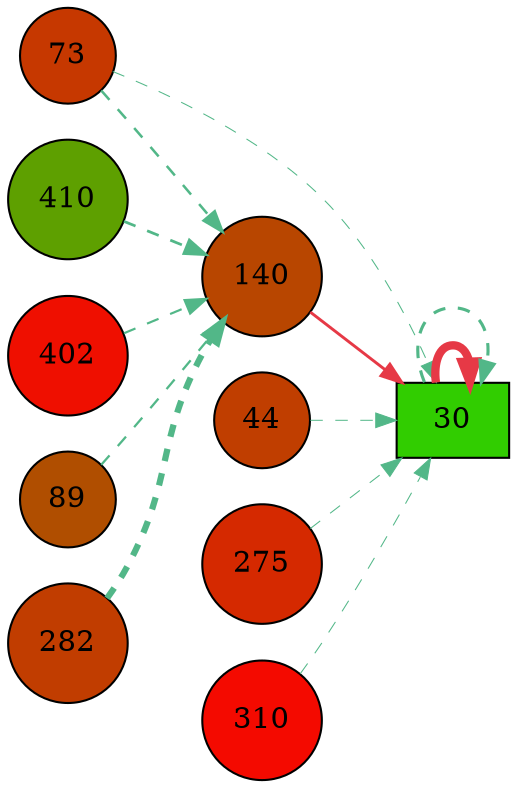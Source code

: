 digraph G{
rankdir=LR;
73 [style=filled, shape=circle, fillcolor="#c63800", label="73"];
140 [style=filled, shape=circle, fillcolor="#b84600", label="140"];
44 [style=filled, shape=circle, fillcolor="#c03e00", label="44"];
410 [style=filled, shape=circle, fillcolor="#5ea000", label="410"];
402 [style=filled, shape=circle, fillcolor="#ef0f00", label="402"];
275 [style=filled, shape=circle, fillcolor="#d52900", label="275"];
310 [style=filled, shape=circle, fillcolor="#f40a00", label="310"];
89 [style=filled, shape=circle, fillcolor="#b04e00", label="89"];
282 [style=filled, shape=circle, fillcolor="#c13d00", label="282"];
30 [style=filled, shape=box, fillcolor="#31cd00", label="30"];
30 -> 30 [color="#e63946",penwidth=4.00];
140 -> 30 [color="#e63946",penwidth=1.40];
282 -> 140 [color="#52b788",style=dashed,penwidth=3.00];
410 -> 140 [color="#52b788",style=dashed,penwidth=1.32];
73 -> 140 [color="#52b788",style=dashed,penwidth=1.22];
89 -> 140 [color="#52b788",style=dashed,penwidth=1.09];
402 -> 140 [color="#52b788",style=dashed,penwidth=1.04];
30 -> 30 [color="#52b788",style=dashed,penwidth=1.50];
44 -> 30 [color="#52b788",style=dashed,penwidth=0.50];
73 -> 30 [color="#52b788",style=dashed,penwidth=0.50];
275 -> 30 [color="#52b788",style=dashed,penwidth=0.50];
310 -> 30 [color="#52b788",style=dashed,penwidth=0.50];
}